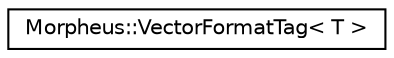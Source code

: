digraph "Graphical Class Hierarchy"
{
 // LATEX_PDF_SIZE
  edge [fontname="Helvetica",fontsize="10",labelfontname="Helvetica",labelfontsize="10"];
  node [fontname="Helvetica",fontsize="10",shape=record];
  rankdir="LR";
  Node0 [label="Morpheus::VectorFormatTag\< T \>",height=0.2,width=0.4,color="black", fillcolor="white", style="filled",URL="$structMorpheus_1_1VectorFormatTag.html",tooltip=" "];
}
